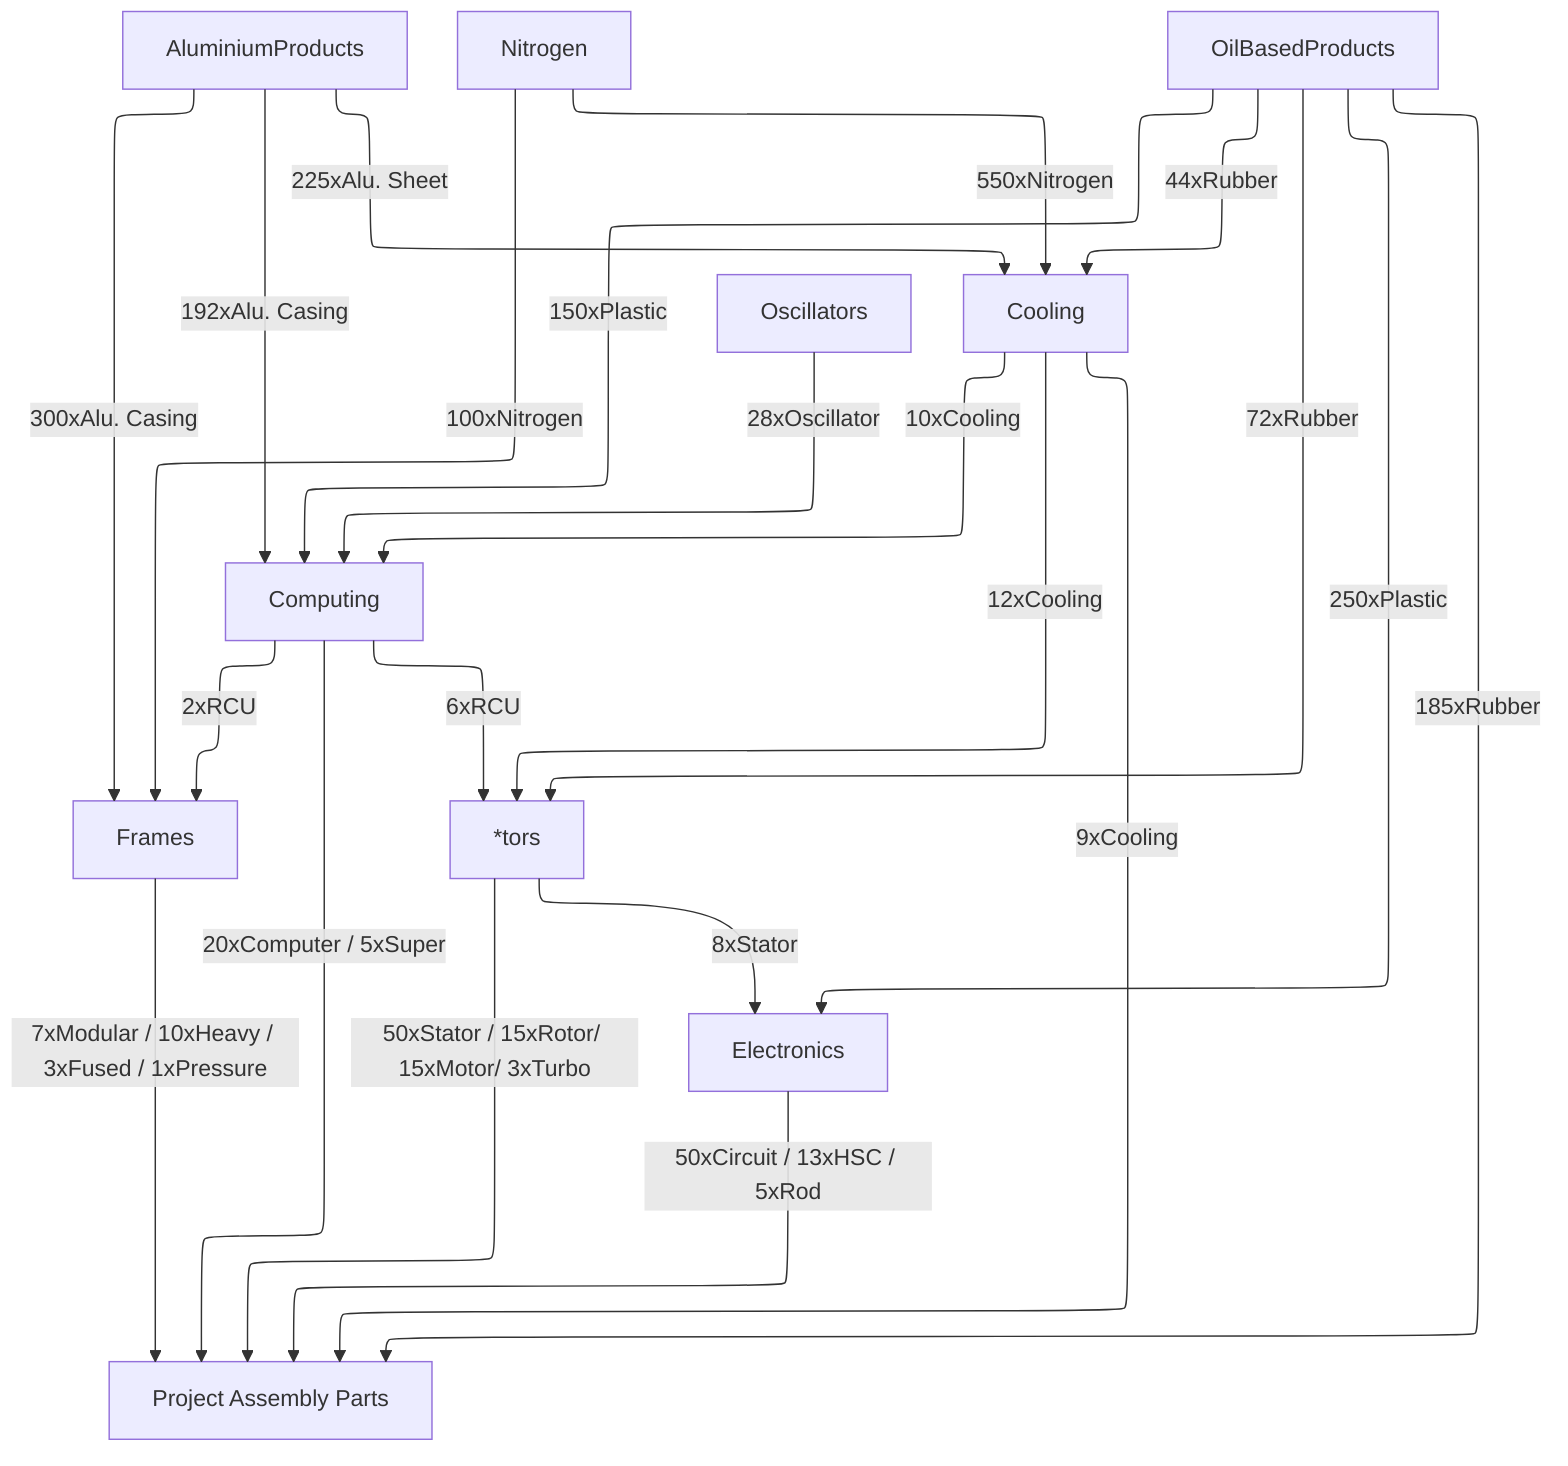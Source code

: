 ---
config:
  layout: elk
---

flowchart TD

    AluminiumProducts

    Oscillators

    Nitrogen

    AluminiumProducts -- 300xAlu. Casing --> Frames
    Computing -- 2xRCU --> Frames
    Nitrogen -- 100xNitrogen --> Frames
    Frames

    OilBasedProducts -- 250xPlastic --> Electronics
    Motors -- 8xStator --> Electronics
    Electronics

    OilBasedProducts -- 72xRubber --> Motors
    Cooling -- 12xCooling --> Motors
    Computing -- 6xRCU --> Motors
    Motors["*tors"]

    AluminiumProducts -- 225xAlu. Sheet --> Cooling
    OilBasedProducts -- 44xRubber --> Cooling
    Nitrogen -- 550xNitrogen --> Cooling
    Cooling

    OilBasedProducts -- 150xPlastic --> Computing
    Oscillators -- 28xOscillator --> Computing
    AluminiumProducts -- 192xAlu. Casing --> Computing
    Cooling -- 10xCooling--> Computing
    Computing

    OilBasedProducts -- 185xRubber --> ProjectAssembly
    Motors -- 50xStator / 15xRotor/ 15xMotor/ 3xTurbo --> ProjectAssembly
    Frames -- 7xModular / 10xHeavy / 3xFused / 1xPressure --> ProjectAssembly
    Electronics -- 50xCircuit / 13xHSC / 5xRod --> ProjectAssembly
    Cooling -- 9xCooling--> ProjectAssembly
    Computing -- 20xComputer / 5xSuper --> ProjectAssembly
    ProjectAssembly["Project Assembly Parts"]